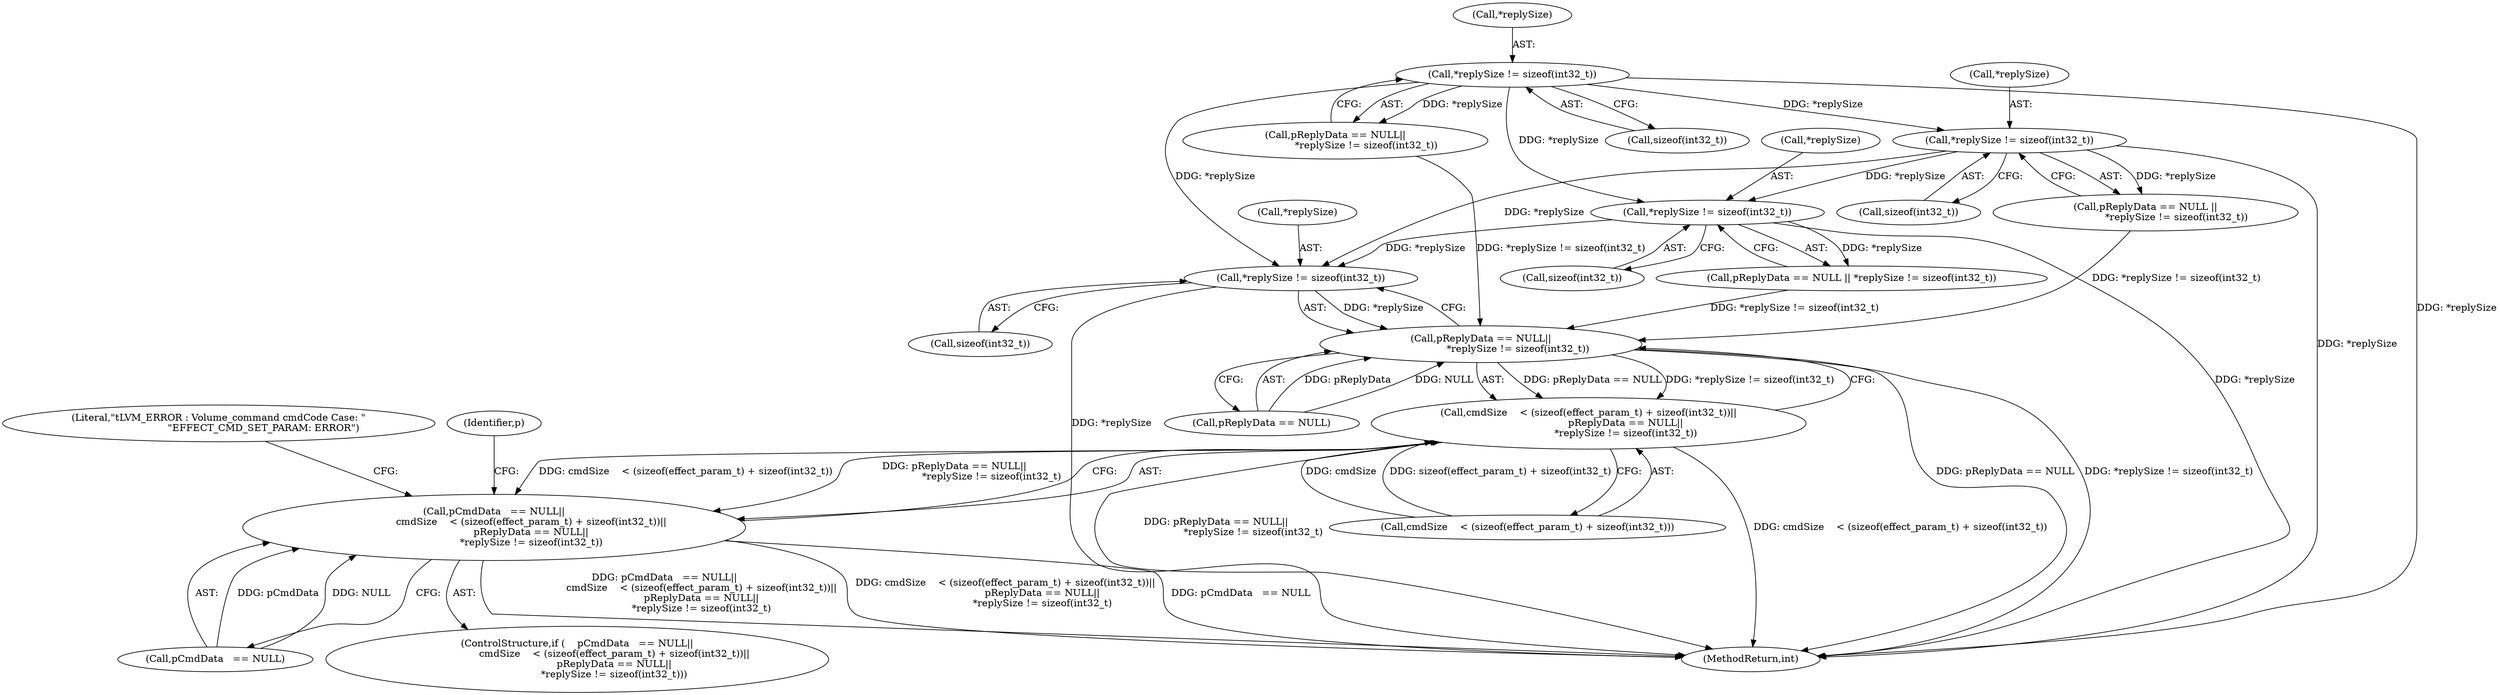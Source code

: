 digraph "0_Android_aeea52da00d210587fb3ed895de3d5f2e0264c88_4@API" {
"1000976" [label="(Call,*replySize != sizeof(int32_t))"];
"1000756" [label="(Call,*replySize != sizeof(int32_t))"];
"1000843" [label="(Call,*replySize != sizeof(int32_t))"];
"1000916" [label="(Call,*replySize != sizeof(int32_t))"];
"1000972" [label="(Call,pReplyData == NULL||\n                        *replySize != sizeof(int32_t))"];
"1000964" [label="(Call,cmdSize    < (sizeof(effect_param_t) + sizeof(int32_t))||\n                        pReplyData == NULL||\n                        *replySize != sizeof(int32_t))"];
"1000960" [label="(Call,pCmdData   == NULL||\n                        cmdSize    < (sizeof(effect_param_t) + sizeof(int32_t))||\n                        pReplyData == NULL||\n                        *replySize != sizeof(int32_t))"];
"1000844" [label="(Call,*replySize)"];
"1000843" [label="(Call,*replySize != sizeof(int32_t))"];
"1000757" [label="(Call,*replySize)"];
"1000759" [label="(Call,sizeof(int32_t))"];
"1000919" [label="(Call,sizeof(int32_t))"];
"1000960" [label="(Call,pCmdData   == NULL||\n                        cmdSize    < (sizeof(effect_param_t) + sizeof(int32_t))||\n                        pReplyData == NULL||\n                        *replySize != sizeof(int32_t))"];
"1000846" [label="(Call,sizeof(int32_t))"];
"1000976" [label="(Call,*replySize != sizeof(int32_t))"];
"1000756" [label="(Call,*replySize != sizeof(int32_t))"];
"1000983" [label="(Literal,\"\tLVM_ERROR : Volume_command cmdCode Case: \"\n                             \"EFFECT_CMD_SET_PARAM: ERROR\")"];
"1000752" [label="(Call,pReplyData == NULL||\n                    *replySize != sizeof(int32_t))"];
"1000912" [label="(Call,pReplyData == NULL || *replySize != sizeof(int32_t))"];
"1000965" [label="(Call,cmdSize    < (sizeof(effect_param_t) + sizeof(int32_t)))"];
"1000977" [label="(Call,*replySize)"];
"1000972" [label="(Call,pReplyData == NULL||\n                        *replySize != sizeof(int32_t))"];
"1000989" [label="(Identifier,p)"];
"1000839" [label="(Call,pReplyData == NULL ||\n                    *replySize != sizeof(int32_t))"];
"1000979" [label="(Call,sizeof(int32_t))"];
"1000961" [label="(Call,pCmdData   == NULL)"];
"1000916" [label="(Call,*replySize != sizeof(int32_t))"];
"1000917" [label="(Call,*replySize)"];
"1001424" [label="(MethodReturn,int)"];
"1000973" [label="(Call,pReplyData == NULL)"];
"1000964" [label="(Call,cmdSize    < (sizeof(effect_param_t) + sizeof(int32_t))||\n                        pReplyData == NULL||\n                        *replySize != sizeof(int32_t))"];
"1000959" [label="(ControlStructure,if (    pCmdData   == NULL||\n                        cmdSize    < (sizeof(effect_param_t) + sizeof(int32_t))||\n                        pReplyData == NULL||\n                        *replySize != sizeof(int32_t)))"];
"1000976" -> "1000972"  [label="AST: "];
"1000976" -> "1000979"  [label="CFG: "];
"1000977" -> "1000976"  [label="AST: "];
"1000979" -> "1000976"  [label="AST: "];
"1000972" -> "1000976"  [label="CFG: "];
"1000976" -> "1001424"  [label="DDG: *replySize"];
"1000976" -> "1000972"  [label="DDG: *replySize"];
"1000756" -> "1000976"  [label="DDG: *replySize"];
"1000843" -> "1000976"  [label="DDG: *replySize"];
"1000916" -> "1000976"  [label="DDG: *replySize"];
"1000756" -> "1000752"  [label="AST: "];
"1000756" -> "1000759"  [label="CFG: "];
"1000757" -> "1000756"  [label="AST: "];
"1000759" -> "1000756"  [label="AST: "];
"1000752" -> "1000756"  [label="CFG: "];
"1000756" -> "1001424"  [label="DDG: *replySize"];
"1000756" -> "1000752"  [label="DDG: *replySize"];
"1000756" -> "1000843"  [label="DDG: *replySize"];
"1000756" -> "1000916"  [label="DDG: *replySize"];
"1000843" -> "1000839"  [label="AST: "];
"1000843" -> "1000846"  [label="CFG: "];
"1000844" -> "1000843"  [label="AST: "];
"1000846" -> "1000843"  [label="AST: "];
"1000839" -> "1000843"  [label="CFG: "];
"1000843" -> "1001424"  [label="DDG: *replySize"];
"1000843" -> "1000839"  [label="DDG: *replySize"];
"1000843" -> "1000916"  [label="DDG: *replySize"];
"1000916" -> "1000912"  [label="AST: "];
"1000916" -> "1000919"  [label="CFG: "];
"1000917" -> "1000916"  [label="AST: "];
"1000919" -> "1000916"  [label="AST: "];
"1000912" -> "1000916"  [label="CFG: "];
"1000916" -> "1001424"  [label="DDG: *replySize"];
"1000916" -> "1000912"  [label="DDG: *replySize"];
"1000972" -> "1000964"  [label="AST: "];
"1000972" -> "1000973"  [label="CFG: "];
"1000973" -> "1000972"  [label="AST: "];
"1000964" -> "1000972"  [label="CFG: "];
"1000972" -> "1001424"  [label="DDG: pReplyData == NULL"];
"1000972" -> "1001424"  [label="DDG: *replySize != sizeof(int32_t)"];
"1000972" -> "1000964"  [label="DDG: pReplyData == NULL"];
"1000972" -> "1000964"  [label="DDG: *replySize != sizeof(int32_t)"];
"1000973" -> "1000972"  [label="DDG: pReplyData"];
"1000973" -> "1000972"  [label="DDG: NULL"];
"1000839" -> "1000972"  [label="DDG: *replySize != sizeof(int32_t)"];
"1000912" -> "1000972"  [label="DDG: *replySize != sizeof(int32_t)"];
"1000752" -> "1000972"  [label="DDG: *replySize != sizeof(int32_t)"];
"1000964" -> "1000960"  [label="AST: "];
"1000964" -> "1000965"  [label="CFG: "];
"1000965" -> "1000964"  [label="AST: "];
"1000960" -> "1000964"  [label="CFG: "];
"1000964" -> "1001424"  [label="DDG: pReplyData == NULL||\n                        *replySize != sizeof(int32_t)"];
"1000964" -> "1001424"  [label="DDG: cmdSize    < (sizeof(effect_param_t) + sizeof(int32_t))"];
"1000964" -> "1000960"  [label="DDG: cmdSize    < (sizeof(effect_param_t) + sizeof(int32_t))"];
"1000964" -> "1000960"  [label="DDG: pReplyData == NULL||\n                        *replySize != sizeof(int32_t)"];
"1000965" -> "1000964"  [label="DDG: cmdSize"];
"1000965" -> "1000964"  [label="DDG: sizeof(effect_param_t) + sizeof(int32_t)"];
"1000960" -> "1000959"  [label="AST: "];
"1000960" -> "1000961"  [label="CFG: "];
"1000961" -> "1000960"  [label="AST: "];
"1000983" -> "1000960"  [label="CFG: "];
"1000989" -> "1000960"  [label="CFG: "];
"1000960" -> "1001424"  [label="DDG: cmdSize    < (sizeof(effect_param_t) + sizeof(int32_t))||\n                        pReplyData == NULL||\n                        *replySize != sizeof(int32_t)"];
"1000960" -> "1001424"  [label="DDG: pCmdData   == NULL"];
"1000960" -> "1001424"  [label="DDG: pCmdData   == NULL||\n                        cmdSize    < (sizeof(effect_param_t) + sizeof(int32_t))||\n                        pReplyData == NULL||\n                        *replySize != sizeof(int32_t)"];
"1000961" -> "1000960"  [label="DDG: pCmdData"];
"1000961" -> "1000960"  [label="DDG: NULL"];
}
